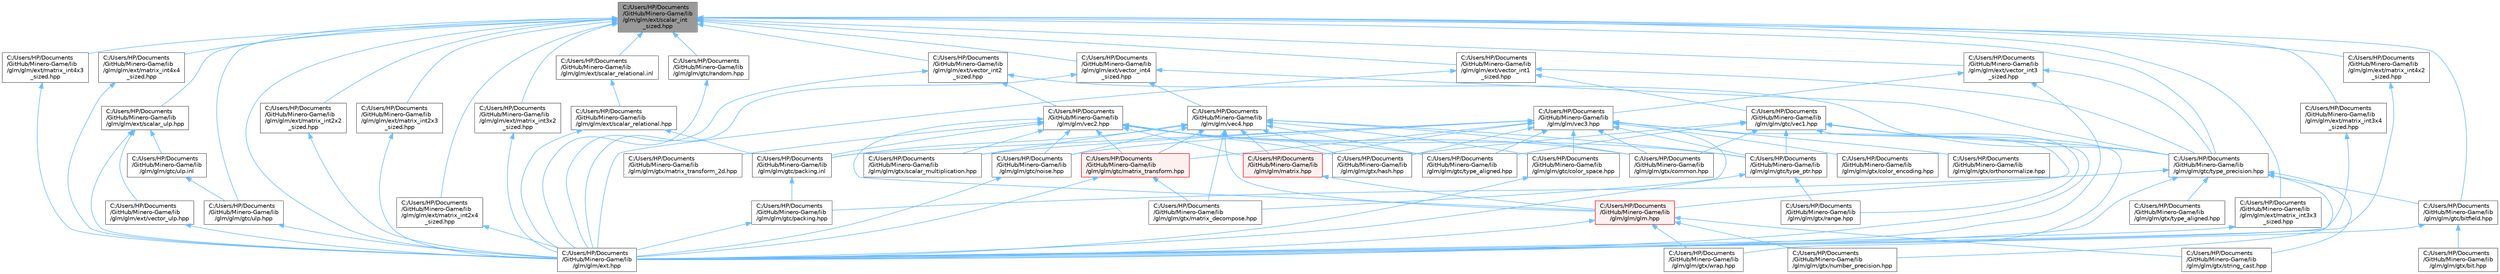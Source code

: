 digraph "C:/Users/HP/Documents/GitHub/Minero-Game/lib/glm/glm/ext/scalar_int_sized.hpp"
{
 // LATEX_PDF_SIZE
  bgcolor="transparent";
  edge [fontname=Helvetica,fontsize=10,labelfontname=Helvetica,labelfontsize=10];
  node [fontname=Helvetica,fontsize=10,shape=box,height=0.2,width=0.4];
  Node1 [id="Node000001",label="C:/Users/HP/Documents\l/GitHub/Minero-Game/lib\l/glm/glm/ext/scalar_int\l_sized.hpp",height=0.2,width=0.4,color="gray40", fillcolor="grey60", style="filled", fontcolor="black",tooltip=" "];
  Node1 -> Node2 [id="edge235_Node000001_Node000002",dir="back",color="steelblue1",style="solid",tooltip=" "];
  Node2 [id="Node000002",label="C:/Users/HP/Documents\l/GitHub/Minero-Game/lib\l/glm/glm/ext.hpp",height=0.2,width=0.4,color="grey40", fillcolor="white", style="filled",URL="$lib_2glm_2glm_2ext_8hpp.html",tooltip=" "];
  Node1 -> Node3 [id="edge236_Node000001_Node000003",dir="back",color="steelblue1",style="solid",tooltip=" "];
  Node3 [id="Node000003",label="C:/Users/HP/Documents\l/GitHub/Minero-Game/lib\l/glm/glm/ext/matrix_int2x2\l_sized.hpp",height=0.2,width=0.4,color="grey40", fillcolor="white", style="filled",URL="$lib_2glm_2glm_2ext_2matrix__int2x2__sized_8hpp.html",tooltip=" "];
  Node3 -> Node2 [id="edge237_Node000003_Node000002",dir="back",color="steelblue1",style="solid",tooltip=" "];
  Node1 -> Node4 [id="edge238_Node000001_Node000004",dir="back",color="steelblue1",style="solid",tooltip=" "];
  Node4 [id="Node000004",label="C:/Users/HP/Documents\l/GitHub/Minero-Game/lib\l/glm/glm/ext/matrix_int2x3\l_sized.hpp",height=0.2,width=0.4,color="grey40", fillcolor="white", style="filled",URL="$lib_2glm_2glm_2ext_2matrix__int2x3__sized_8hpp.html",tooltip=" "];
  Node4 -> Node2 [id="edge239_Node000004_Node000002",dir="back",color="steelblue1",style="solid",tooltip=" "];
  Node1 -> Node5 [id="edge240_Node000001_Node000005",dir="back",color="steelblue1",style="solid",tooltip=" "];
  Node5 [id="Node000005",label="C:/Users/HP/Documents\l/GitHub/Minero-Game/lib\l/glm/glm/ext/matrix_int2x4\l_sized.hpp",height=0.2,width=0.4,color="grey40", fillcolor="white", style="filled",URL="$lib_2glm_2glm_2ext_2matrix__int2x4__sized_8hpp.html",tooltip=" "];
  Node5 -> Node2 [id="edge241_Node000005_Node000002",dir="back",color="steelblue1",style="solid",tooltip=" "];
  Node1 -> Node6 [id="edge242_Node000001_Node000006",dir="back",color="steelblue1",style="solid",tooltip=" "];
  Node6 [id="Node000006",label="C:/Users/HP/Documents\l/GitHub/Minero-Game/lib\l/glm/glm/ext/matrix_int3x2\l_sized.hpp",height=0.2,width=0.4,color="grey40", fillcolor="white", style="filled",URL="$lib_2glm_2glm_2ext_2matrix__int3x2__sized_8hpp.html",tooltip=" "];
  Node6 -> Node2 [id="edge243_Node000006_Node000002",dir="back",color="steelblue1",style="solid",tooltip=" "];
  Node1 -> Node7 [id="edge244_Node000001_Node000007",dir="back",color="steelblue1",style="solid",tooltip=" "];
  Node7 [id="Node000007",label="C:/Users/HP/Documents\l/GitHub/Minero-Game/lib\l/glm/glm/ext/matrix_int3x3\l_sized.hpp",height=0.2,width=0.4,color="grey40", fillcolor="white", style="filled",URL="$lib_2glm_2glm_2ext_2matrix__int3x3__sized_8hpp.html",tooltip=" "];
  Node7 -> Node2 [id="edge245_Node000007_Node000002",dir="back",color="steelblue1",style="solid",tooltip=" "];
  Node1 -> Node8 [id="edge246_Node000001_Node000008",dir="back",color="steelblue1",style="solid",tooltip=" "];
  Node8 [id="Node000008",label="C:/Users/HP/Documents\l/GitHub/Minero-Game/lib\l/glm/glm/ext/matrix_int3x4\l_sized.hpp",height=0.2,width=0.4,color="grey40", fillcolor="white", style="filled",URL="$lib_2glm_2glm_2ext_2matrix__int3x4__sized_8hpp.html",tooltip=" "];
  Node8 -> Node2 [id="edge247_Node000008_Node000002",dir="back",color="steelblue1",style="solid",tooltip=" "];
  Node1 -> Node9 [id="edge248_Node000001_Node000009",dir="back",color="steelblue1",style="solid",tooltip=" "];
  Node9 [id="Node000009",label="C:/Users/HP/Documents\l/GitHub/Minero-Game/lib\l/glm/glm/ext/matrix_int4x2\l_sized.hpp",height=0.2,width=0.4,color="grey40", fillcolor="white", style="filled",URL="$lib_2glm_2glm_2ext_2matrix__int4x2__sized_8hpp.html",tooltip=" "];
  Node9 -> Node2 [id="edge249_Node000009_Node000002",dir="back",color="steelblue1",style="solid",tooltip=" "];
  Node1 -> Node10 [id="edge250_Node000001_Node000010",dir="back",color="steelblue1",style="solid",tooltip=" "];
  Node10 [id="Node000010",label="C:/Users/HP/Documents\l/GitHub/Minero-Game/lib\l/glm/glm/ext/matrix_int4x3\l_sized.hpp",height=0.2,width=0.4,color="grey40", fillcolor="white", style="filled",URL="$lib_2glm_2glm_2ext_2matrix__int4x3__sized_8hpp.html",tooltip=" "];
  Node10 -> Node2 [id="edge251_Node000010_Node000002",dir="back",color="steelblue1",style="solid",tooltip=" "];
  Node1 -> Node11 [id="edge252_Node000001_Node000011",dir="back",color="steelblue1",style="solid",tooltip=" "];
  Node11 [id="Node000011",label="C:/Users/HP/Documents\l/GitHub/Minero-Game/lib\l/glm/glm/ext/matrix_int4x4\l_sized.hpp",height=0.2,width=0.4,color="grey40", fillcolor="white", style="filled",URL="$lib_2glm_2glm_2ext_2matrix__int4x4__sized_8hpp.html",tooltip=" "];
  Node11 -> Node2 [id="edge253_Node000011_Node000002",dir="back",color="steelblue1",style="solid",tooltip=" "];
  Node1 -> Node12 [id="edge254_Node000001_Node000012",dir="back",color="steelblue1",style="solid",tooltip=" "];
  Node12 [id="Node000012",label="C:/Users/HP/Documents\l/GitHub/Minero-Game/lib\l/glm/glm/ext/scalar_relational.inl",height=0.2,width=0.4,color="grey40", fillcolor="white", style="filled",URL="$lib_2glm_2glm_2ext_2scalar__relational_8inl.html",tooltip=" "];
  Node12 -> Node13 [id="edge255_Node000012_Node000013",dir="back",color="steelblue1",style="solid",tooltip=" "];
  Node13 [id="Node000013",label="C:/Users/HP/Documents\l/GitHub/Minero-Game/lib\l/glm/glm/ext/scalar_relational.hpp",height=0.2,width=0.4,color="grey40", fillcolor="white", style="filled",URL="$lib_2glm_2glm_2ext_2scalar__relational_8hpp.html",tooltip=" "];
  Node13 -> Node2 [id="edge256_Node000013_Node000002",dir="back",color="steelblue1",style="solid",tooltip=" "];
  Node13 -> Node14 [id="edge257_Node000013_Node000014",dir="back",color="steelblue1",style="solid",tooltip=" "];
  Node14 [id="Node000014",label="C:/Users/HP/Documents\l/GitHub/Minero-Game/lib\l/glm/glm/gtc/packing.inl",height=0.2,width=0.4,color="grey40", fillcolor="white", style="filled",URL="$lib_2glm_2glm_2gtc_2packing_8inl.html",tooltip=" "];
  Node14 -> Node15 [id="edge258_Node000014_Node000015",dir="back",color="steelblue1",style="solid",tooltip=" "];
  Node15 [id="Node000015",label="C:/Users/HP/Documents\l/GitHub/Minero-Game/lib\l/glm/glm/gtc/packing.hpp",height=0.2,width=0.4,color="grey40", fillcolor="white", style="filled",URL="$lib_2glm_2glm_2gtc_2packing_8hpp.html",tooltip=" "];
  Node15 -> Node2 [id="edge259_Node000015_Node000002",dir="back",color="steelblue1",style="solid",tooltip=" "];
  Node1 -> Node16 [id="edge260_Node000001_Node000016",dir="back",color="steelblue1",style="solid",tooltip=" "];
  Node16 [id="Node000016",label="C:/Users/HP/Documents\l/GitHub/Minero-Game/lib\l/glm/glm/ext/scalar_ulp.hpp",height=0.2,width=0.4,color="grey40", fillcolor="white", style="filled",URL="$lib_2glm_2glm_2ext_2scalar__ulp_8hpp.html",tooltip=" "];
  Node16 -> Node2 [id="edge261_Node000016_Node000002",dir="back",color="steelblue1",style="solid",tooltip=" "];
  Node16 -> Node17 [id="edge262_Node000016_Node000017",dir="back",color="steelblue1",style="solid",tooltip=" "];
  Node17 [id="Node000017",label="C:/Users/HP/Documents\l/GitHub/Minero-Game/lib\l/glm/glm/ext/vector_ulp.hpp",height=0.2,width=0.4,color="grey40", fillcolor="white", style="filled",URL="$lib_2glm_2glm_2ext_2vector__ulp_8hpp.html",tooltip=" "];
  Node17 -> Node2 [id="edge263_Node000017_Node000002",dir="back",color="steelblue1",style="solid",tooltip=" "];
  Node16 -> Node18 [id="edge264_Node000016_Node000018",dir="back",color="steelblue1",style="solid",tooltip=" "];
  Node18 [id="Node000018",label="C:/Users/HP/Documents\l/GitHub/Minero-Game/lib\l/glm/glm/gtc/ulp.inl",height=0.2,width=0.4,color="grey40", fillcolor="white", style="filled",URL="$lib_2glm_2glm_2gtc_2ulp_8inl.html",tooltip=" "];
  Node18 -> Node19 [id="edge265_Node000018_Node000019",dir="back",color="steelblue1",style="solid",tooltip=" "];
  Node19 [id="Node000019",label="C:/Users/HP/Documents\l/GitHub/Minero-Game/lib\l/glm/glm/gtc/ulp.hpp",height=0.2,width=0.4,color="grey40", fillcolor="white", style="filled",URL="$lib_2glm_2glm_2gtc_2ulp_8hpp.html",tooltip=" "];
  Node19 -> Node2 [id="edge266_Node000019_Node000002",dir="back",color="steelblue1",style="solid",tooltip=" "];
  Node1 -> Node20 [id="edge267_Node000001_Node000020",dir="back",color="steelblue1",style="solid",tooltip=" "];
  Node20 [id="Node000020",label="C:/Users/HP/Documents\l/GitHub/Minero-Game/lib\l/glm/glm/ext/vector_int1\l_sized.hpp",height=0.2,width=0.4,color="grey40", fillcolor="white", style="filled",URL="$lib_2glm_2glm_2ext_2vector__int1__sized_8hpp.html",tooltip=" "];
  Node20 -> Node2 [id="edge268_Node000020_Node000002",dir="back",color="steelblue1",style="solid",tooltip=" "];
  Node20 -> Node21 [id="edge269_Node000020_Node000021",dir="back",color="steelblue1",style="solid",tooltip=" "];
  Node21 [id="Node000021",label="C:/Users/HP/Documents\l/GitHub/Minero-Game/lib\l/glm/glm/gtc/type_precision.hpp",height=0.2,width=0.4,color="grey40", fillcolor="white", style="filled",URL="$lib_2glm_2glm_2gtc_2type__precision_8hpp.html",tooltip=" "];
  Node21 -> Node2 [id="edge270_Node000021_Node000002",dir="back",color="steelblue1",style="solid",tooltip=" "];
  Node21 -> Node22 [id="edge271_Node000021_Node000022",dir="back",color="steelblue1",style="solid",tooltip=" "];
  Node22 [id="Node000022",label="C:/Users/HP/Documents\l/GitHub/Minero-Game/lib\l/glm/glm/gtc/bitfield.hpp",height=0.2,width=0.4,color="grey40", fillcolor="white", style="filled",URL="$lib_2glm_2glm_2gtc_2bitfield_8hpp.html",tooltip=" "];
  Node22 -> Node2 [id="edge272_Node000022_Node000002",dir="back",color="steelblue1",style="solid",tooltip=" "];
  Node22 -> Node23 [id="edge273_Node000022_Node000023",dir="back",color="steelblue1",style="solid",tooltip=" "];
  Node23 [id="Node000023",label="C:/Users/HP/Documents\l/GitHub/Minero-Game/lib\l/glm/glm/gtx/bit.hpp",height=0.2,width=0.4,color="grey40", fillcolor="white", style="filled",URL="$lib_2glm_2glm_2gtx_2bit_8hpp.html",tooltip=" "];
  Node21 -> Node15 [id="edge274_Node000021_Node000015",dir="back",color="steelblue1",style="solid",tooltip=" "];
  Node21 -> Node24 [id="edge275_Node000021_Node000024",dir="back",color="steelblue1",style="solid",tooltip=" "];
  Node24 [id="Node000024",label="C:/Users/HP/Documents\l/GitHub/Minero-Game/lib\l/glm/glm/gtx/number_precision.hpp",height=0.2,width=0.4,color="grey40", fillcolor="white", style="filled",URL="$lib_2glm_2glm_2gtx_2number__precision_8hpp.html",tooltip=" "];
  Node21 -> Node25 [id="edge276_Node000021_Node000025",dir="back",color="steelblue1",style="solid",tooltip=" "];
  Node25 [id="Node000025",label="C:/Users/HP/Documents\l/GitHub/Minero-Game/lib\l/glm/glm/gtx/string_cast.hpp",height=0.2,width=0.4,color="grey40", fillcolor="white", style="filled",URL="$lib_2glm_2glm_2gtx_2string__cast_8hpp.html",tooltip=" "];
  Node21 -> Node26 [id="edge277_Node000021_Node000026",dir="back",color="steelblue1",style="solid",tooltip=" "];
  Node26 [id="Node000026",label="C:/Users/HP/Documents\l/GitHub/Minero-Game/lib\l/glm/glm/gtx/type_aligned.hpp",height=0.2,width=0.4,color="grey40", fillcolor="white", style="filled",URL="$lib_2glm_2glm_2gtx_2type__aligned_8hpp.html",tooltip=" "];
  Node20 -> Node27 [id="edge278_Node000020_Node000027",dir="back",color="steelblue1",style="solid",tooltip=" "];
  Node27 [id="Node000027",label="C:/Users/HP/Documents\l/GitHub/Minero-Game/lib\l/glm/glm/gtc/vec1.hpp",height=0.2,width=0.4,color="grey40", fillcolor="white", style="filled",URL="$lib_2glm_2glm_2gtc_2vec1_8hpp.html",tooltip=" "];
  Node27 -> Node2 [id="edge279_Node000027_Node000002",dir="back",color="steelblue1",style="solid",tooltip=" "];
  Node27 -> Node28 [id="edge280_Node000027_Node000028",dir="back",color="steelblue1",style="solid",tooltip=" "];
  Node28 [id="Node000028",label="C:/Users/HP/Documents\l/GitHub/Minero-Game/lib\l/glm/glm/gtc/type_aligned.hpp",height=0.2,width=0.4,color="grey40", fillcolor="white", style="filled",URL="$lib_2glm_2glm_2gtc_2type__aligned_8hpp.html",tooltip=" "];
  Node27 -> Node21 [id="edge281_Node000027_Node000021",dir="back",color="steelblue1",style="solid",tooltip=" "];
  Node27 -> Node29 [id="edge282_Node000027_Node000029",dir="back",color="steelblue1",style="solid",tooltip=" "];
  Node29 [id="Node000029",label="C:/Users/HP/Documents\l/GitHub/Minero-Game/lib\l/glm/glm/gtc/type_ptr.hpp",height=0.2,width=0.4,color="grey40", fillcolor="white", style="filled",URL="$lib_2glm_2glm_2gtc_2type__ptr_8hpp.html",tooltip=" "];
  Node29 -> Node2 [id="edge283_Node000029_Node000002",dir="back",color="steelblue1",style="solid",tooltip=" "];
  Node29 -> Node30 [id="edge284_Node000029_Node000030",dir="back",color="steelblue1",style="solid",tooltip=" "];
  Node30 [id="Node000030",label="C:/Users/HP/Documents\l/GitHub/Minero-Game/lib\l/glm/glm/gtx/range.hpp",height=0.2,width=0.4,color="grey40", fillcolor="white", style="filled",URL="$lib_2glm_2glm_2gtx_2range_8hpp.html",tooltip=" "];
  Node27 -> Node31 [id="edge285_Node000027_Node000031",dir="back",color="steelblue1",style="solid",tooltip=" "];
  Node31 [id="Node000031",label="C:/Users/HP/Documents\l/GitHub/Minero-Game/lib\l/glm/glm/gtx/common.hpp",height=0.2,width=0.4,color="grey40", fillcolor="white", style="filled",URL="$lib_2glm_2glm_2gtx_2common_8hpp.html",tooltip=" "];
  Node27 -> Node32 [id="edge286_Node000027_Node000032",dir="back",color="steelblue1",style="solid",tooltip=" "];
  Node32 [id="Node000032",label="C:/Users/HP/Documents\l/GitHub/Minero-Game/lib\l/glm/glm/gtx/hash.hpp",height=0.2,width=0.4,color="grey40", fillcolor="white", style="filled",URL="$lib_2glm_2glm_2gtx_2hash_8hpp.html",tooltip=" "];
  Node27 -> Node30 [id="edge287_Node000027_Node000030",dir="back",color="steelblue1",style="solid",tooltip=" "];
  Node27 -> Node33 [id="edge288_Node000027_Node000033",dir="back",color="steelblue1",style="solid",tooltip=" "];
  Node33 [id="Node000033",label="C:/Users/HP/Documents\l/GitHub/Minero-Game/lib\l/glm/glm/gtx/wrap.hpp",height=0.2,width=0.4,color="grey40", fillcolor="white", style="filled",URL="$lib_2glm_2glm_2gtx_2wrap_8hpp.html",tooltip=" "];
  Node1 -> Node34 [id="edge289_Node000001_Node000034",dir="back",color="steelblue1",style="solid",tooltip=" "];
  Node34 [id="Node000034",label="C:/Users/HP/Documents\l/GitHub/Minero-Game/lib\l/glm/glm/ext/vector_int2\l_sized.hpp",height=0.2,width=0.4,color="grey40", fillcolor="white", style="filled",URL="$lib_2glm_2glm_2ext_2vector__int2__sized_8hpp.html",tooltip=" "];
  Node34 -> Node2 [id="edge290_Node000034_Node000002",dir="back",color="steelblue1",style="solid",tooltip=" "];
  Node34 -> Node21 [id="edge291_Node000034_Node000021",dir="back",color="steelblue1",style="solid",tooltip=" "];
  Node34 -> Node35 [id="edge292_Node000034_Node000035",dir="back",color="steelblue1",style="solid",tooltip=" "];
  Node35 [id="Node000035",label="C:/Users/HP/Documents\l/GitHub/Minero-Game/lib\l/glm/glm/vec2.hpp",height=0.2,width=0.4,color="grey40", fillcolor="white", style="filled",URL="$lib_2glm_2glm_2vec2_8hpp.html",tooltip=" "];
  Node35 -> Node36 [id="edge293_Node000035_Node000036",dir="back",color="steelblue1",style="solid",tooltip=" "];
  Node36 [id="Node000036",label="C:/Users/HP/Documents\l/GitHub/Minero-Game/lib\l/glm/glm/glm.hpp",height=0.2,width=0.4,color="red", fillcolor="#FFF0F0", style="filled",URL="$lib_2glm_2glm_2glm_8hpp.html",tooltip=" "];
  Node36 -> Node2 [id="edge294_Node000036_Node000002",dir="back",color="steelblue1",style="solid",tooltip=" "];
  Node36 -> Node24 [id="edge295_Node000036_Node000024",dir="back",color="steelblue1",style="solid",tooltip=" "];
  Node36 -> Node25 [id="edge296_Node000036_Node000025",dir="back",color="steelblue1",style="solid",tooltip=" "];
  Node36 -> Node33 [id="edge297_Node000036_Node000033",dir="back",color="steelblue1",style="solid",tooltip=" "];
  Node35 -> Node81 [id="edge298_Node000035_Node000081",dir="back",color="steelblue1",style="solid",tooltip=" "];
  Node81 [id="Node000081",label="C:/Users/HP/Documents\l/GitHub/Minero-Game/lib\l/glm/glm/gtc/matrix_transform.hpp",height=0.2,width=0.4,color="red", fillcolor="#FFF0F0", style="filled",URL="$lib_2glm_2glm_2gtc_2matrix__transform_8hpp.html",tooltip=" "];
  Node81 -> Node2 [id="edge299_Node000081_Node000002",dir="back",color="steelblue1",style="solid",tooltip=" "];
  Node81 -> Node85 [id="edge300_Node000081_Node000085",dir="back",color="steelblue1",style="solid",tooltip=" "];
  Node85 [id="Node000085",label="C:/Users/HP/Documents\l/GitHub/Minero-Game/lib\l/glm/glm/gtx/matrix_decompose.hpp",height=0.2,width=0.4,color="grey40", fillcolor="white", style="filled",URL="$lib_2glm_2glm_2gtx_2matrix__decompose_8hpp.html",tooltip=" "];
  Node35 -> Node89 [id="edge301_Node000035_Node000089",dir="back",color="steelblue1",style="solid",tooltip=" "];
  Node89 [id="Node000089",label="C:/Users/HP/Documents\l/GitHub/Minero-Game/lib\l/glm/glm/gtc/noise.hpp",height=0.2,width=0.4,color="grey40", fillcolor="white", style="filled",URL="$lib_2glm_2glm_2gtc_2noise_8hpp.html",tooltip=" "];
  Node89 -> Node2 [id="edge302_Node000089_Node000002",dir="back",color="steelblue1",style="solid",tooltip=" "];
  Node35 -> Node14 [id="edge303_Node000035_Node000014",dir="back",color="steelblue1",style="solid",tooltip=" "];
  Node35 -> Node28 [id="edge304_Node000035_Node000028",dir="back",color="steelblue1",style="solid",tooltip=" "];
  Node35 -> Node29 [id="edge305_Node000035_Node000029",dir="back",color="steelblue1",style="solid",tooltip=" "];
  Node35 -> Node31 [id="edge306_Node000035_Node000031",dir="back",color="steelblue1",style="solid",tooltip=" "];
  Node35 -> Node32 [id="edge307_Node000035_Node000032",dir="back",color="steelblue1",style="solid",tooltip=" "];
  Node35 -> Node90 [id="edge308_Node000035_Node000090",dir="back",color="steelblue1",style="solid",tooltip=" "];
  Node90 [id="Node000090",label="C:/Users/HP/Documents\l/GitHub/Minero-Game/lib\l/glm/glm/gtx/matrix_transform_2d.hpp",height=0.2,width=0.4,color="grey40", fillcolor="white", style="filled",URL="$lib_2glm_2glm_2gtx_2matrix__transform__2d_8hpp.html",tooltip=" "];
  Node35 -> Node91 [id="edge309_Node000035_Node000091",dir="back",color="steelblue1",style="solid",tooltip=" "];
  Node91 [id="Node000091",label="C:/Users/HP/Documents\l/GitHub/Minero-Game/lib\l/glm/glm/gtx/scalar_multiplication.hpp",height=0.2,width=0.4,color="grey40", fillcolor="white", style="filled",URL="$lib_2glm_2glm_2gtx_2scalar__multiplication_8hpp.html",tooltip=" "];
  Node35 -> Node92 [id="edge310_Node000035_Node000092",dir="back",color="steelblue1",style="solid",tooltip=" "];
  Node92 [id="Node000092",label="C:/Users/HP/Documents\l/GitHub/Minero-Game/lib\l/glm/glm/matrix.hpp",height=0.2,width=0.4,color="red", fillcolor="#FFF0F0", style="filled",URL="$lib_2glm_2glm_2matrix_8hpp.html",tooltip=" "];
  Node92 -> Node36 [id="edge311_Node000092_Node000036",dir="back",color="steelblue1",style="solid",tooltip=" "];
  Node1 -> Node136 [id="edge312_Node000001_Node000136",dir="back",color="steelblue1",style="solid",tooltip=" "];
  Node136 [id="Node000136",label="C:/Users/HP/Documents\l/GitHub/Minero-Game/lib\l/glm/glm/ext/vector_int3\l_sized.hpp",height=0.2,width=0.4,color="grey40", fillcolor="white", style="filled",URL="$lib_2glm_2glm_2ext_2vector__int3__sized_8hpp.html",tooltip=" "];
  Node136 -> Node2 [id="edge313_Node000136_Node000002",dir="back",color="steelblue1",style="solid",tooltip=" "];
  Node136 -> Node21 [id="edge314_Node000136_Node000021",dir="back",color="steelblue1",style="solid",tooltip=" "];
  Node136 -> Node137 [id="edge315_Node000136_Node000137",dir="back",color="steelblue1",style="solid",tooltip=" "];
  Node137 [id="Node000137",label="C:/Users/HP/Documents\l/GitHub/Minero-Game/lib\l/glm/glm/vec3.hpp",height=0.2,width=0.4,color="grey40", fillcolor="white", style="filled",URL="$lib_2glm_2glm_2vec3_8hpp.html",tooltip=" "];
  Node137 -> Node36 [id="edge316_Node000137_Node000036",dir="back",color="steelblue1",style="solid",tooltip=" "];
  Node137 -> Node138 [id="edge317_Node000137_Node000138",dir="back",color="steelblue1",style="solid",tooltip=" "];
  Node138 [id="Node000138",label="C:/Users/HP/Documents\l/GitHub/Minero-Game/lib\l/glm/glm/gtc/color_space.hpp",height=0.2,width=0.4,color="grey40", fillcolor="white", style="filled",URL="$lib_2glm_2glm_2gtc_2color__space_8hpp.html",tooltip=" "];
  Node138 -> Node2 [id="edge318_Node000138_Node000002",dir="back",color="steelblue1",style="solid",tooltip=" "];
  Node137 -> Node81 [id="edge319_Node000137_Node000081",dir="back",color="steelblue1",style="solid",tooltip=" "];
  Node137 -> Node89 [id="edge320_Node000137_Node000089",dir="back",color="steelblue1",style="solid",tooltip=" "];
  Node137 -> Node14 [id="edge321_Node000137_Node000014",dir="back",color="steelblue1",style="solid",tooltip=" "];
  Node137 -> Node28 [id="edge322_Node000137_Node000028",dir="back",color="steelblue1",style="solid",tooltip=" "];
  Node137 -> Node29 [id="edge323_Node000137_Node000029",dir="back",color="steelblue1",style="solid",tooltip=" "];
  Node137 -> Node139 [id="edge324_Node000137_Node000139",dir="back",color="steelblue1",style="solid",tooltip=" "];
  Node139 [id="Node000139",label="C:/Users/HP/Documents\l/GitHub/Minero-Game/lib\l/glm/glm/gtx/color_encoding.hpp",height=0.2,width=0.4,color="grey40", fillcolor="white", style="filled",URL="$lib_2glm_2glm_2gtx_2color__encoding_8hpp.html",tooltip=" "];
  Node137 -> Node31 [id="edge325_Node000137_Node000031",dir="back",color="steelblue1",style="solid",tooltip=" "];
  Node137 -> Node32 [id="edge326_Node000137_Node000032",dir="back",color="steelblue1",style="solid",tooltip=" "];
  Node137 -> Node85 [id="edge327_Node000137_Node000085",dir="back",color="steelblue1",style="solid",tooltip=" "];
  Node137 -> Node117 [id="edge328_Node000137_Node000117",dir="back",color="steelblue1",style="solid",tooltip=" "];
  Node117 [id="Node000117",label="C:/Users/HP/Documents\l/GitHub/Minero-Game/lib\l/glm/glm/gtx/orthonormalize.hpp",height=0.2,width=0.4,color="grey40", fillcolor="white", style="filled",URL="$lib_2glm_2glm_2gtx_2orthonormalize_8hpp.html",tooltip=" "];
  Node137 -> Node91 [id="edge329_Node000137_Node000091",dir="back",color="steelblue1",style="solid",tooltip=" "];
  Node137 -> Node92 [id="edge330_Node000137_Node000092",dir="back",color="steelblue1",style="solid",tooltip=" "];
  Node1 -> Node140 [id="edge331_Node000001_Node000140",dir="back",color="steelblue1",style="solid",tooltip=" "];
  Node140 [id="Node000140",label="C:/Users/HP/Documents\l/GitHub/Minero-Game/lib\l/glm/glm/ext/vector_int4\l_sized.hpp",height=0.2,width=0.4,color="grey40", fillcolor="white", style="filled",URL="$lib_2glm_2glm_2ext_2vector__int4__sized_8hpp.html",tooltip=" "];
  Node140 -> Node2 [id="edge332_Node000140_Node000002",dir="back",color="steelblue1",style="solid",tooltip=" "];
  Node140 -> Node21 [id="edge333_Node000140_Node000021",dir="back",color="steelblue1",style="solid",tooltip=" "];
  Node140 -> Node141 [id="edge334_Node000140_Node000141",dir="back",color="steelblue1",style="solid",tooltip=" "];
  Node141 [id="Node000141",label="C:/Users/HP/Documents\l/GitHub/Minero-Game/lib\l/glm/glm/vec4.hpp",height=0.2,width=0.4,color="grey40", fillcolor="white", style="filled",URL="$lib_2glm_2glm_2vec4_8hpp.html",tooltip=" "];
  Node141 -> Node36 [id="edge335_Node000141_Node000036",dir="back",color="steelblue1",style="solid",tooltip=" "];
  Node141 -> Node138 [id="edge336_Node000141_Node000138",dir="back",color="steelblue1",style="solid",tooltip=" "];
  Node141 -> Node81 [id="edge337_Node000141_Node000081",dir="back",color="steelblue1",style="solid",tooltip=" "];
  Node141 -> Node89 [id="edge338_Node000141_Node000089",dir="back",color="steelblue1",style="solid",tooltip=" "];
  Node141 -> Node14 [id="edge339_Node000141_Node000014",dir="back",color="steelblue1",style="solid",tooltip=" "];
  Node141 -> Node28 [id="edge340_Node000141_Node000028",dir="back",color="steelblue1",style="solid",tooltip=" "];
  Node141 -> Node29 [id="edge341_Node000141_Node000029",dir="back",color="steelblue1",style="solid",tooltip=" "];
  Node141 -> Node31 [id="edge342_Node000141_Node000031",dir="back",color="steelblue1",style="solid",tooltip=" "];
  Node141 -> Node32 [id="edge343_Node000141_Node000032",dir="back",color="steelblue1",style="solid",tooltip=" "];
  Node141 -> Node85 [id="edge344_Node000141_Node000085",dir="back",color="steelblue1",style="solid",tooltip=" "];
  Node141 -> Node91 [id="edge345_Node000141_Node000091",dir="back",color="steelblue1",style="solid",tooltip=" "];
  Node141 -> Node92 [id="edge346_Node000141_Node000092",dir="back",color="steelblue1",style="solid",tooltip=" "];
  Node1 -> Node22 [id="edge347_Node000001_Node000022",dir="back",color="steelblue1",style="solid",tooltip=" "];
  Node1 -> Node142 [id="edge348_Node000001_Node000142",dir="back",color="steelblue1",style="solid",tooltip=" "];
  Node142 [id="Node000142",label="C:/Users/HP/Documents\l/GitHub/Minero-Game/lib\l/glm/glm/gtc/random.hpp",height=0.2,width=0.4,color="grey40", fillcolor="white", style="filled",URL="$lib_2glm_2glm_2gtc_2random_8hpp.html",tooltip=" "];
  Node142 -> Node2 [id="edge349_Node000142_Node000002",dir="back",color="steelblue1",style="solid",tooltip=" "];
  Node1 -> Node21 [id="edge350_Node000001_Node000021",dir="back",color="steelblue1",style="solid",tooltip=" "];
  Node1 -> Node19 [id="edge351_Node000001_Node000019",dir="back",color="steelblue1",style="solid",tooltip=" "];
}
